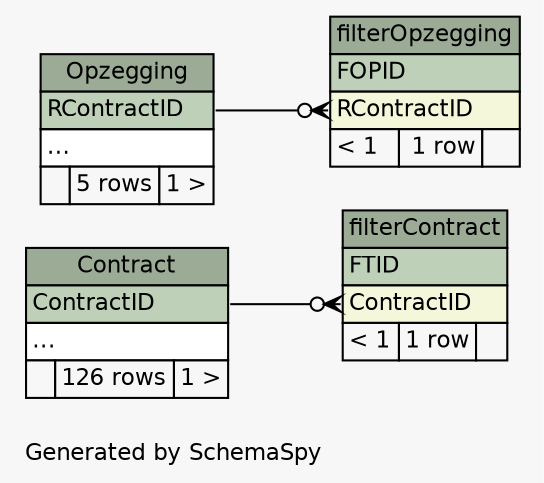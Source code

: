 // dot 2.40.1 on Linux 4.19.0-6-amd64
// SchemaSpy rev 590
digraph "compactRelationshipsDiagram" {
  graph [
    rankdir="RL"
    bgcolor="#f7f7f7"
    label="\nGenerated by SchemaSpy"
    labeljust="l"
    nodesep="0.18"
    ranksep="0.46"
    fontname="Helvetica"
    fontsize="11"
  ];
  node [
    fontname="Helvetica"
    fontsize="11"
    shape="plaintext"
  ];
  edge [
    arrowsize="0.8"
  ];
  "Contract" [
    label=<
    <TABLE BORDER="0" CELLBORDER="1" CELLSPACING="0" BGCOLOR="#ffffff">
      <TR><TD COLSPAN="3" BGCOLOR="#9bab96" ALIGN="CENTER">Contract</TD></TR>
      <TR><TD PORT="ContractID" COLSPAN="3" BGCOLOR="#bed1b8" ALIGN="LEFT">ContractID</TD></TR>
      <TR><TD PORT="elipses" COLSPAN="3" ALIGN="LEFT">...</TD></TR>
      <TR><TD ALIGN="LEFT" BGCOLOR="#f7f7f7">  </TD><TD ALIGN="RIGHT" BGCOLOR="#f7f7f7">126 rows</TD><TD ALIGN="RIGHT" BGCOLOR="#f7f7f7">1 &gt;</TD></TR>
    </TABLE>>
    URL="tables/Contract.html"
    tooltip="Contract"
  ];
  "filterContract" [
    label=<
    <TABLE BORDER="0" CELLBORDER="1" CELLSPACING="0" BGCOLOR="#ffffff">
      <TR><TD COLSPAN="3" BGCOLOR="#9bab96" ALIGN="CENTER">filterContract</TD></TR>
      <TR><TD PORT="FTID" COLSPAN="3" BGCOLOR="#bed1b8" ALIGN="LEFT">FTID</TD></TR>
      <TR><TD PORT="ContractID" COLSPAN="3" BGCOLOR="#f4f7da" ALIGN="LEFT">ContractID</TD></TR>
      <TR><TD ALIGN="LEFT" BGCOLOR="#f7f7f7">&lt; 1</TD><TD ALIGN="RIGHT" BGCOLOR="#f7f7f7">1 row</TD><TD ALIGN="RIGHT" BGCOLOR="#f7f7f7">  </TD></TR>
    </TABLE>>
    URL="tables/filterContract.html"
    tooltip="filterContract"
  ];
  "filterOpzegging" [
    label=<
    <TABLE BORDER="0" CELLBORDER="1" CELLSPACING="0" BGCOLOR="#ffffff">
      <TR><TD COLSPAN="3" BGCOLOR="#9bab96" ALIGN="CENTER">filterOpzegging</TD></TR>
      <TR><TD PORT="FOPID" COLSPAN="3" BGCOLOR="#bed1b8" ALIGN="LEFT">FOPID</TD></TR>
      <TR><TD PORT="RContractID" COLSPAN="3" BGCOLOR="#f4f7da" ALIGN="LEFT">RContractID</TD></TR>
      <TR><TD ALIGN="LEFT" BGCOLOR="#f7f7f7">&lt; 1</TD><TD ALIGN="RIGHT" BGCOLOR="#f7f7f7">1 row</TD><TD ALIGN="RIGHT" BGCOLOR="#f7f7f7">  </TD></TR>
    </TABLE>>
    URL="tables/filterOpzegging.html"
    tooltip="filterOpzegging"
  ];
  "Opzegging" [
    label=<
    <TABLE BORDER="0" CELLBORDER="1" CELLSPACING="0" BGCOLOR="#ffffff">
      <TR><TD COLSPAN="3" BGCOLOR="#9bab96" ALIGN="CENTER">Opzegging</TD></TR>
      <TR><TD PORT="RContractID" COLSPAN="3" BGCOLOR="#bed1b8" ALIGN="LEFT">RContractID</TD></TR>
      <TR><TD PORT="elipses" COLSPAN="3" ALIGN="LEFT">...</TD></TR>
      <TR><TD ALIGN="LEFT" BGCOLOR="#f7f7f7">  </TD><TD ALIGN="RIGHT" BGCOLOR="#f7f7f7">5 rows</TD><TD ALIGN="RIGHT" BGCOLOR="#f7f7f7">1 &gt;</TD></TR>
    </TABLE>>
    URL="tables/Opzegging.html"
    tooltip="Opzegging"
  ];
  "filterContract":"ContractID":w -> "Contract":"ContractID":e [arrowhead=none dir=back arrowtail=crowodot];
  "filterOpzegging":"RContractID":w -> "Opzegging":"RContractID":e [arrowhead=none dir=back arrowtail=crowodot];
}
